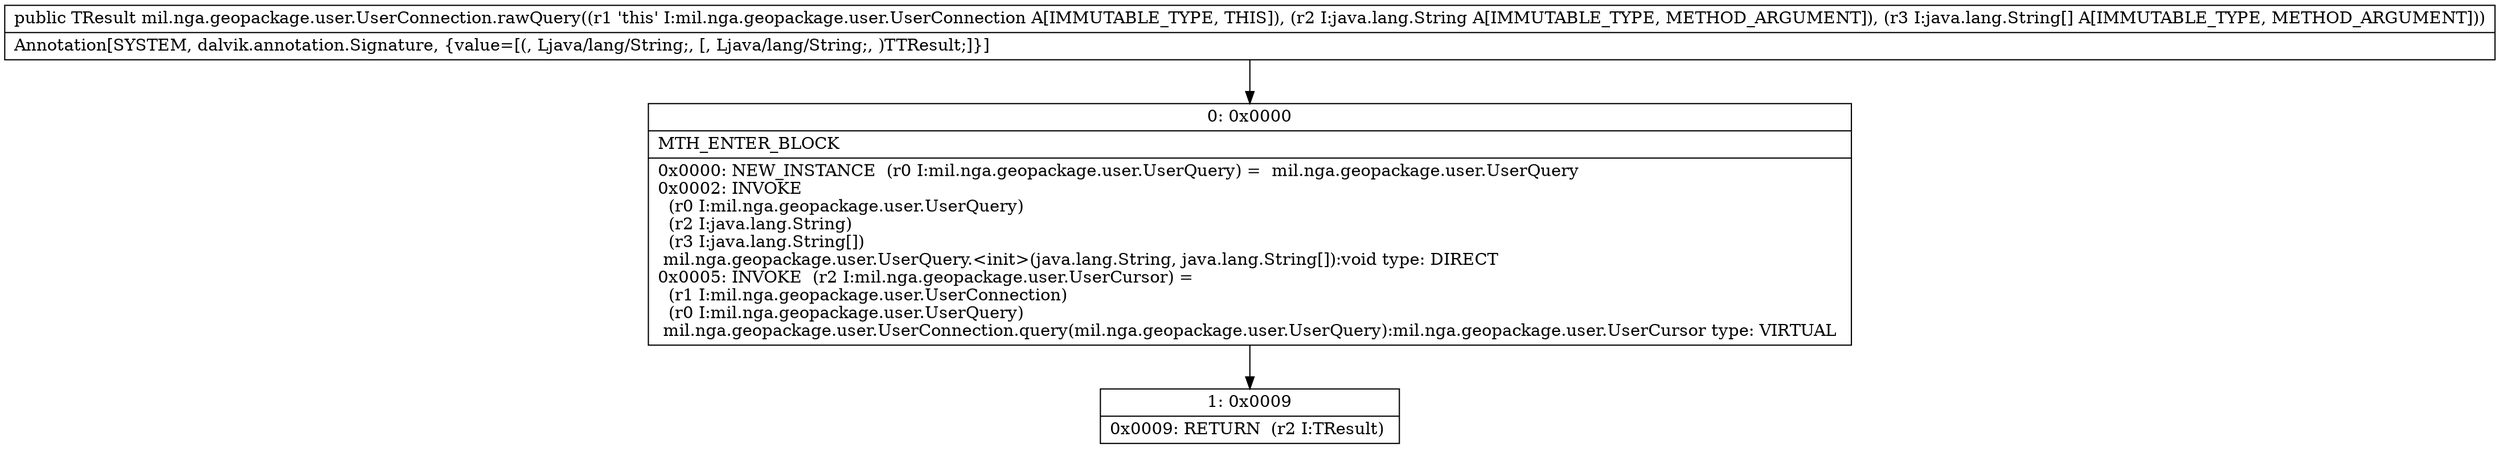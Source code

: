 digraph "CFG formil.nga.geopackage.user.UserConnection.rawQuery(Ljava\/lang\/String;[Ljava\/lang\/String;)Lmil\/nga\/geopackage\/user\/UserCursor;" {
Node_0 [shape=record,label="{0\:\ 0x0000|MTH_ENTER_BLOCK\l|0x0000: NEW_INSTANCE  (r0 I:mil.nga.geopackage.user.UserQuery) =  mil.nga.geopackage.user.UserQuery \l0x0002: INVOKE  \l  (r0 I:mil.nga.geopackage.user.UserQuery)\l  (r2 I:java.lang.String)\l  (r3 I:java.lang.String[])\l mil.nga.geopackage.user.UserQuery.\<init\>(java.lang.String, java.lang.String[]):void type: DIRECT \l0x0005: INVOKE  (r2 I:mil.nga.geopackage.user.UserCursor) = \l  (r1 I:mil.nga.geopackage.user.UserConnection)\l  (r0 I:mil.nga.geopackage.user.UserQuery)\l mil.nga.geopackage.user.UserConnection.query(mil.nga.geopackage.user.UserQuery):mil.nga.geopackage.user.UserCursor type: VIRTUAL \l}"];
Node_1 [shape=record,label="{1\:\ 0x0009|0x0009: RETURN  (r2 I:TResult) \l}"];
MethodNode[shape=record,label="{public TResult mil.nga.geopackage.user.UserConnection.rawQuery((r1 'this' I:mil.nga.geopackage.user.UserConnection A[IMMUTABLE_TYPE, THIS]), (r2 I:java.lang.String A[IMMUTABLE_TYPE, METHOD_ARGUMENT]), (r3 I:java.lang.String[] A[IMMUTABLE_TYPE, METHOD_ARGUMENT]))  | Annotation[SYSTEM, dalvik.annotation.Signature, \{value=[(, Ljava\/lang\/String;, [, Ljava\/lang\/String;, )TTResult;]\}]\l}"];
MethodNode -> Node_0;
Node_0 -> Node_1;
}

